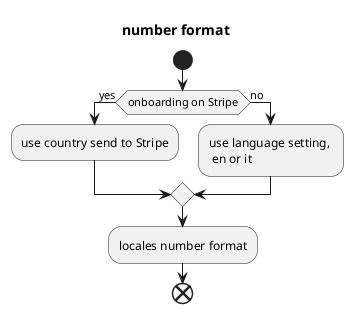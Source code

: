 @startuml
title "number format"

start
if (onboarding on Stripe) then (yes)
  :use country send to Stripe;
else (no)
  :use language setting, \n en or it; 
end if

:locales number format;
end

@enduml